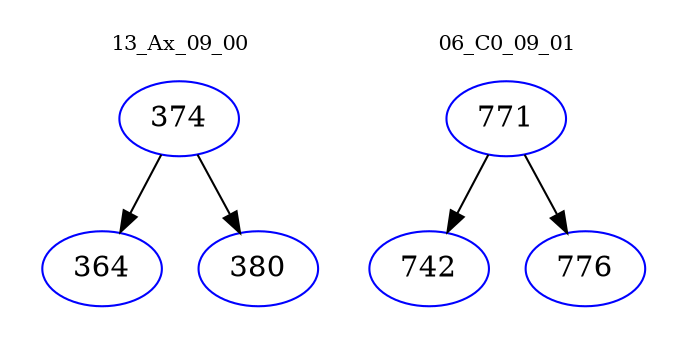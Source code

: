 digraph{
subgraph cluster_0 {
color = white
label = "13_Ax_09_00";
fontsize=10;
T0_374 [label="374", color="blue"]
T0_374 -> T0_364 [color="black"]
T0_364 [label="364", color="blue"]
T0_374 -> T0_380 [color="black"]
T0_380 [label="380", color="blue"]
}
subgraph cluster_1 {
color = white
label = "06_C0_09_01";
fontsize=10;
T1_771 [label="771", color="blue"]
T1_771 -> T1_742 [color="black"]
T1_742 [label="742", color="blue"]
T1_771 -> T1_776 [color="black"]
T1_776 [label="776", color="blue"]
}
}
